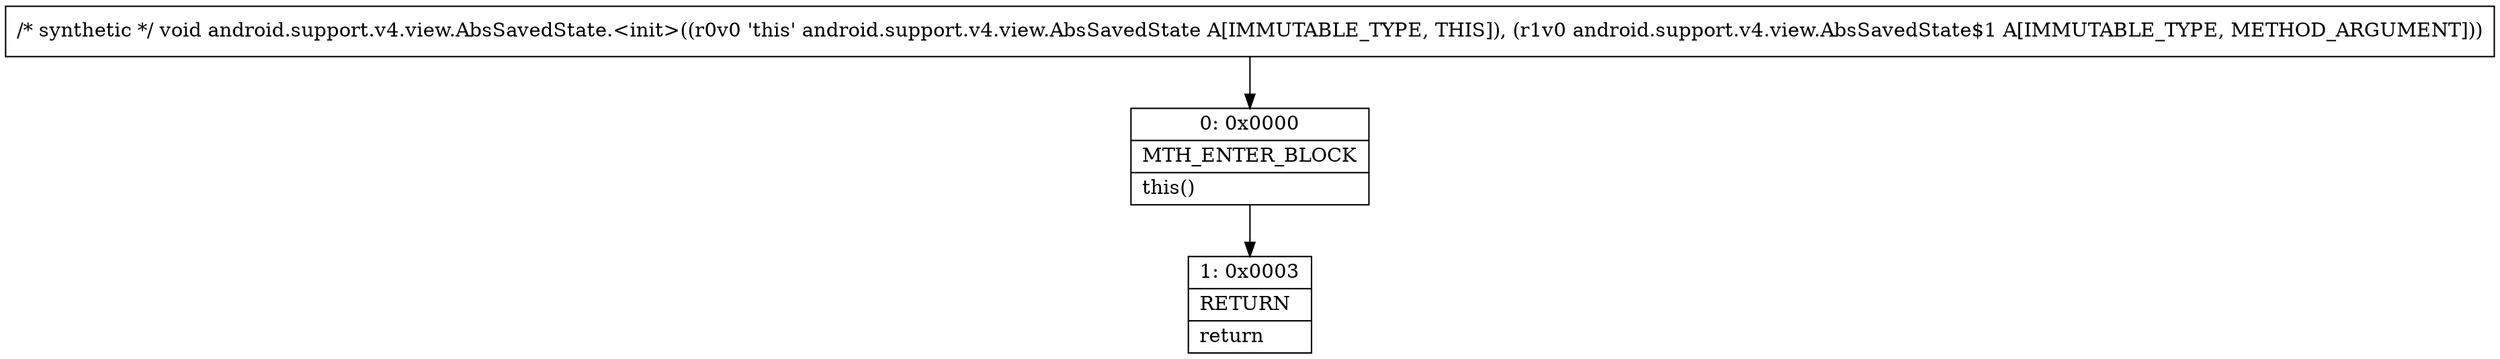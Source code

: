 digraph "CFG forandroid.support.v4.view.AbsSavedState.\<init\>(Landroid\/support\/v4\/view\/AbsSavedState$1;)V" {
Node_0 [shape=record,label="{0\:\ 0x0000|MTH_ENTER_BLOCK\l|this()\l}"];
Node_1 [shape=record,label="{1\:\ 0x0003|RETURN\l|return\l}"];
MethodNode[shape=record,label="{\/* synthetic *\/ void android.support.v4.view.AbsSavedState.\<init\>((r0v0 'this' android.support.v4.view.AbsSavedState A[IMMUTABLE_TYPE, THIS]), (r1v0 android.support.v4.view.AbsSavedState$1 A[IMMUTABLE_TYPE, METHOD_ARGUMENT])) }"];
MethodNode -> Node_0;
Node_0 -> Node_1;
}

